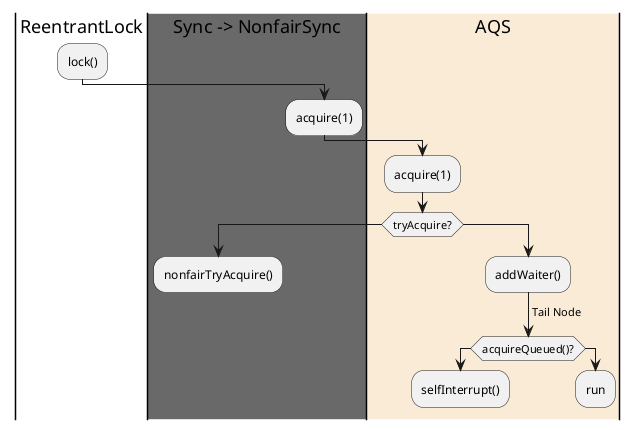 @@startuml
|R|ReentrantLock
|#DimGray|NS|Sync -> NonfairSync
|#AntiqueWhite|A|AQS
|R|
:lock();
|NS|
:acquire(1);
|A|
:acquire(1);
if(tryAcquire?)
|NS|
:nonfairTryAcquire();
kill
else
|A|
:addWaiter();
->Tail Node;
  if(acquireQueued()?) then
    :selfInterrupt(); 
  else   
    :run;
  endif
kill
endif
@@enduml
